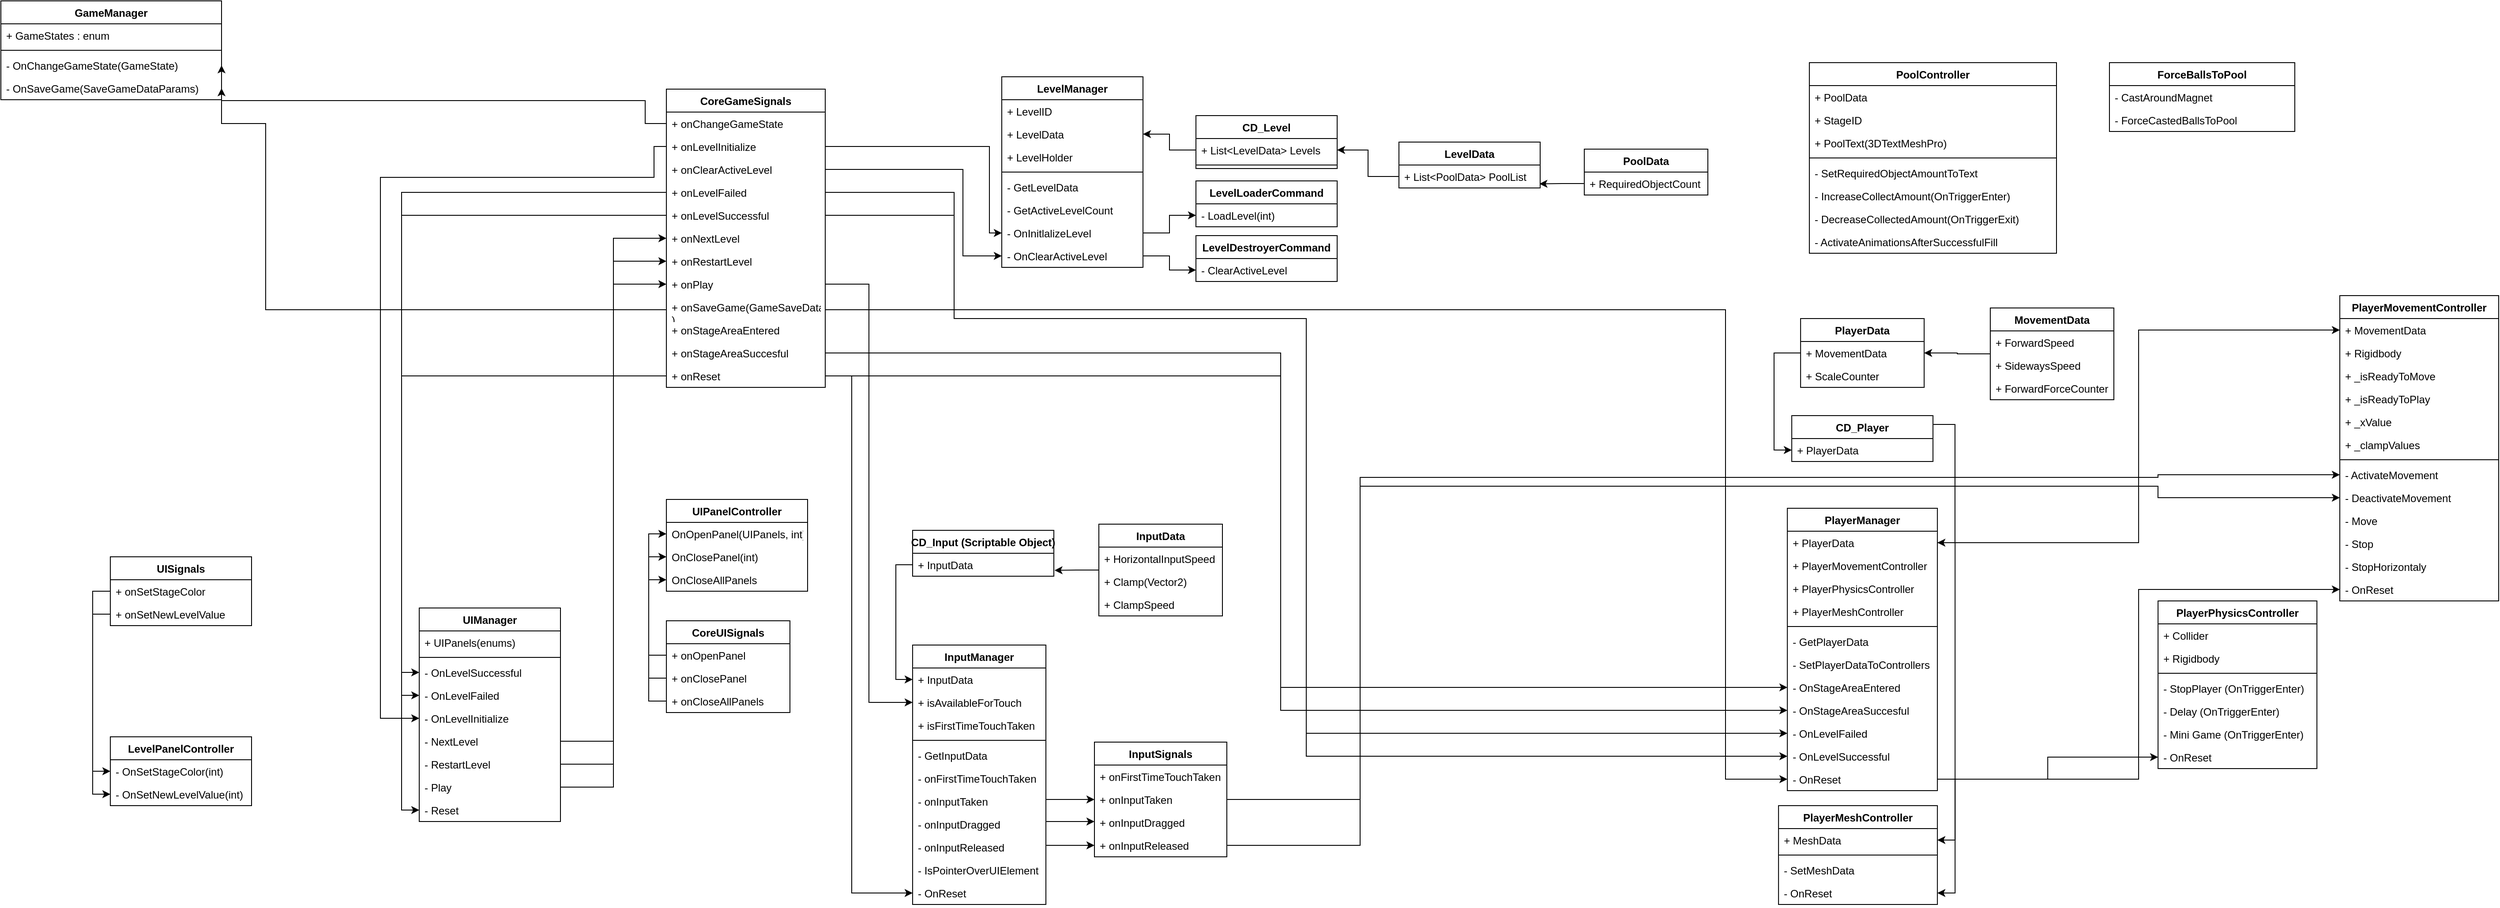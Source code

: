 <mxfile version="21.0.4" type="device"><diagram id="u0h0_c0SnAguhNtaE8qe" name="Page-1"><mxGraphModel dx="933" dy="630" grid="1" gridSize="10" guides="1" tooltips="1" connect="1" arrows="1" fold="1" page="1" pageScale="1" pageWidth="827" pageHeight="1169" math="0" shadow="0"><root><mxCell id="0"/><mxCell id="1" parent="0"/><mxCell id="IjXPR5yEZ39M2tSoAliT-1" value="GameManager" style="swimlane;fontStyle=1;align=center;verticalAlign=top;childLayout=stackLayout;horizontal=1;startSize=26;horizontalStack=0;resizeParent=1;resizeParentMax=0;resizeLast=0;collapsible=1;marginBottom=0;" parent="1" vertex="1"><mxGeometry x="310" y="20" width="250" height="112" as="geometry"/></mxCell><mxCell id="IjXPR5yEZ39M2tSoAliT-2" value="+ GameStates : enum" style="text;strokeColor=none;fillColor=none;align=left;verticalAlign=top;spacingLeft=4;spacingRight=4;overflow=hidden;rotatable=0;points=[[0,0.5],[1,0.5]];portConstraint=eastwest;" parent="IjXPR5yEZ39M2tSoAliT-1" vertex="1"><mxGeometry y="26" width="250" height="26" as="geometry"/></mxCell><mxCell id="IjXPR5yEZ39M2tSoAliT-3" value="" style="line;strokeWidth=1;fillColor=none;align=left;verticalAlign=middle;spacingTop=-1;spacingLeft=3;spacingRight=3;rotatable=0;labelPosition=right;points=[];portConstraint=eastwest;" parent="IjXPR5yEZ39M2tSoAliT-1" vertex="1"><mxGeometry y="52" width="250" height="8" as="geometry"/></mxCell><mxCell id="IjXPR5yEZ39M2tSoAliT-4" value="- OnChangeGameState(GameState)" style="text;strokeColor=none;fillColor=none;align=left;verticalAlign=top;spacingLeft=4;spacingRight=4;overflow=hidden;rotatable=0;points=[[0,0.5],[1,0.5]];portConstraint=eastwest;" parent="IjXPR5yEZ39M2tSoAliT-1" vertex="1"><mxGeometry y="60" width="250" height="26" as="geometry"/></mxCell><mxCell id="IjXPR5yEZ39M2tSoAliT-5" value="- OnSaveGame(SaveGameDataParams)" style="text;strokeColor=none;fillColor=none;align=left;verticalAlign=top;spacingLeft=4;spacingRight=4;overflow=hidden;rotatable=0;points=[[0,0.5],[1,0.5]];portConstraint=eastwest;" parent="IjXPR5yEZ39M2tSoAliT-1" vertex="1"><mxGeometry y="86" width="250" height="26" as="geometry"/></mxCell><mxCell id="IjXPR5yEZ39M2tSoAliT-6" value="CoreGameSignals" style="swimlane;fontStyle=1;childLayout=stackLayout;horizontal=1;startSize=26;fillColor=none;horizontalStack=0;resizeParent=1;resizeParentMax=0;resizeLast=0;collapsible=1;marginBottom=0;" parent="1" vertex="1"><mxGeometry x="1064" y="120" width="180" height="338" as="geometry"><mxRectangle x="700" y="40" width="140" height="30" as="alternateBounds"/></mxGeometry></mxCell><mxCell id="IjXPR5yEZ39M2tSoAliT-7" value="+ onChangeGameState" style="text;strokeColor=none;fillColor=none;align=left;verticalAlign=top;spacingLeft=4;spacingRight=4;overflow=hidden;rotatable=0;points=[[0,0.5],[1,0.5]];portConstraint=eastwest;" parent="IjXPR5yEZ39M2tSoAliT-6" vertex="1"><mxGeometry y="26" width="180" height="26" as="geometry"/></mxCell><mxCell id="IjXPR5yEZ39M2tSoAliT-8" value="+ onLevelInitialize" style="text;strokeColor=none;fillColor=none;align=left;verticalAlign=top;spacingLeft=4;spacingRight=4;overflow=hidden;rotatable=0;points=[[0,0.5],[1,0.5]];portConstraint=eastwest;" parent="IjXPR5yEZ39M2tSoAliT-6" vertex="1"><mxGeometry y="52" width="180" height="26" as="geometry"/></mxCell><mxCell id="IjXPR5yEZ39M2tSoAliT-9" value="+ onClearActiveLevel" style="text;strokeColor=none;fillColor=none;align=left;verticalAlign=top;spacingLeft=4;spacingRight=4;overflow=hidden;rotatable=0;points=[[0,0.5],[1,0.5]];portConstraint=eastwest;" parent="IjXPR5yEZ39M2tSoAliT-6" vertex="1"><mxGeometry y="78" width="180" height="26" as="geometry"/></mxCell><mxCell id="IjXPR5yEZ39M2tSoAliT-10" value="+ onLevelFailed" style="text;strokeColor=none;fillColor=none;align=left;verticalAlign=top;spacingLeft=4;spacingRight=4;overflow=hidden;rotatable=0;points=[[0,0.5],[1,0.5]];portConstraint=eastwest;" parent="IjXPR5yEZ39M2tSoAliT-6" vertex="1"><mxGeometry y="104" width="180" height="26" as="geometry"/></mxCell><mxCell id="IjXPR5yEZ39M2tSoAliT-11" value="+ onLevelSuccessful" style="text;strokeColor=none;fillColor=none;align=left;verticalAlign=top;spacingLeft=4;spacingRight=4;overflow=hidden;rotatable=0;points=[[0,0.5],[1,0.5]];portConstraint=eastwest;" parent="IjXPR5yEZ39M2tSoAliT-6" vertex="1"><mxGeometry y="130" width="180" height="26" as="geometry"/></mxCell><mxCell id="IjXPR5yEZ39M2tSoAliT-12" value="+ onNextLevel" style="text;strokeColor=none;fillColor=none;align=left;verticalAlign=top;spacingLeft=4;spacingRight=4;overflow=hidden;rotatable=0;points=[[0,0.5],[1,0.5]];portConstraint=eastwest;" parent="IjXPR5yEZ39M2tSoAliT-6" vertex="1"><mxGeometry y="156" width="180" height="26" as="geometry"/></mxCell><mxCell id="IjXPR5yEZ39M2tSoAliT-13" value="+ onRestartLevel" style="text;strokeColor=none;fillColor=none;align=left;verticalAlign=top;spacingLeft=4;spacingRight=4;overflow=hidden;rotatable=0;points=[[0,0.5],[1,0.5]];portConstraint=eastwest;" parent="IjXPR5yEZ39M2tSoAliT-6" vertex="1"><mxGeometry y="182" width="180" height="26" as="geometry"/></mxCell><mxCell id="IjXPR5yEZ39M2tSoAliT-14" value="+ onPlay" style="text;strokeColor=none;fillColor=none;align=left;verticalAlign=top;spacingLeft=4;spacingRight=4;overflow=hidden;rotatable=0;points=[[0,0.5],[1,0.5]];portConstraint=eastwest;" parent="IjXPR5yEZ39M2tSoAliT-6" vertex="1"><mxGeometry y="208" width="180" height="26" as="geometry"/></mxCell><mxCell id="IjXPR5yEZ39M2tSoAliT-16" value="+ onSaveGame(GameSaveDataParams&#10;)" style="text;strokeColor=none;fillColor=none;align=left;verticalAlign=top;spacingLeft=4;spacingRight=4;overflow=hidden;rotatable=0;points=[[0,0.5],[1,0.5]];portConstraint=eastwest;" parent="IjXPR5yEZ39M2tSoAliT-6" vertex="1"><mxGeometry y="234" width="180" height="26" as="geometry"/></mxCell><mxCell id="xBN7E2556DDHX5n4XGeE-23" value="+ onStageAreaEntered" style="text;strokeColor=none;fillColor=none;align=left;verticalAlign=top;spacingLeft=4;spacingRight=4;overflow=hidden;rotatable=0;points=[[0,0.5],[1,0.5]];portConstraint=eastwest;" parent="IjXPR5yEZ39M2tSoAliT-6" vertex="1"><mxGeometry y="260" width="180" height="26" as="geometry"/></mxCell><mxCell id="xBN7E2556DDHX5n4XGeE-24" value="+ onStageAreaSuccesful" style="text;strokeColor=none;fillColor=none;align=left;verticalAlign=top;spacingLeft=4;spacingRight=4;overflow=hidden;rotatable=0;points=[[0,0.5],[1,0.5]];portConstraint=eastwest;" parent="IjXPR5yEZ39M2tSoAliT-6" vertex="1"><mxGeometry y="286" width="180" height="26" as="geometry"/></mxCell><mxCell id="IjXPR5yEZ39M2tSoAliT-15" value="+ onReset" style="text;strokeColor=none;fillColor=none;align=left;verticalAlign=top;spacingLeft=4;spacingRight=4;overflow=hidden;rotatable=0;points=[[0,0.5],[1,0.5]];portConstraint=eastwest;" parent="IjXPR5yEZ39M2tSoAliT-6" vertex="1"><mxGeometry y="312" width="180" height="26" as="geometry"/></mxCell><mxCell id="IjXPR5yEZ39M2tSoAliT-17" style="edgeStyle=orthogonalEdgeStyle;rounded=0;orthogonalLoop=1;jettySize=auto;html=1;entryX=1;entryY=0.5;entryDx=0;entryDy=0;exitX=0;exitY=0.5;exitDx=0;exitDy=0;" parent="1" source="IjXPR5yEZ39M2tSoAliT-7" target="IjXPR5yEZ39M2tSoAliT-4" edge="1"><mxGeometry relative="1" as="geometry"><Array as="points"><mxPoint x="1040" y="159"/><mxPoint x="1040" y="133"/><mxPoint x="560" y="133"/></Array></mxGeometry></mxCell><mxCell id="IjXPR5yEZ39M2tSoAliT-18" style="edgeStyle=orthogonalEdgeStyle;rounded=0;orthogonalLoop=1;jettySize=auto;html=1;entryX=1;entryY=0.5;entryDx=0;entryDy=0;" parent="1" source="IjXPR5yEZ39M2tSoAliT-16" target="IjXPR5yEZ39M2tSoAliT-5" edge="1"><mxGeometry relative="1" as="geometry"><Array as="points"><mxPoint x="610" y="370"/><mxPoint x="610" y="159"/><mxPoint x="560" y="159"/></Array></mxGeometry></mxCell><mxCell id="IjXPR5yEZ39M2tSoAliT-19" value="LevelManager" style="swimlane;fontStyle=1;align=center;verticalAlign=top;childLayout=stackLayout;horizontal=1;startSize=26;horizontalStack=0;resizeParent=1;resizeParentMax=0;resizeLast=0;collapsible=1;marginBottom=0;" parent="1" vertex="1"><mxGeometry x="1444" y="106" width="160" height="216" as="geometry"/></mxCell><mxCell id="IjXPR5yEZ39M2tSoAliT-20" value="+ LevelID" style="text;strokeColor=none;fillColor=none;align=left;verticalAlign=top;spacingLeft=4;spacingRight=4;overflow=hidden;rotatable=0;points=[[0,0.5],[1,0.5]];portConstraint=eastwest;" parent="IjXPR5yEZ39M2tSoAliT-19" vertex="1"><mxGeometry y="26" width="160" height="26" as="geometry"/></mxCell><mxCell id="IjXPR5yEZ39M2tSoAliT-21" value="+ LevelData" style="text;strokeColor=none;fillColor=none;align=left;verticalAlign=top;spacingLeft=4;spacingRight=4;overflow=hidden;rotatable=0;points=[[0,0.5],[1,0.5]];portConstraint=eastwest;" parent="IjXPR5yEZ39M2tSoAliT-19" vertex="1"><mxGeometry y="52" width="160" height="26" as="geometry"/></mxCell><mxCell id="IjXPR5yEZ39M2tSoAliT-22" value="+ LevelHolder" style="text;strokeColor=none;fillColor=none;align=left;verticalAlign=top;spacingLeft=4;spacingRight=4;overflow=hidden;rotatable=0;points=[[0,0.5],[1,0.5]];portConstraint=eastwest;" parent="IjXPR5yEZ39M2tSoAliT-19" vertex="1"><mxGeometry y="78" width="160" height="26" as="geometry"/></mxCell><mxCell id="IjXPR5yEZ39M2tSoAliT-23" value="" style="line;strokeWidth=1;fillColor=none;align=left;verticalAlign=middle;spacingTop=-1;spacingLeft=3;spacingRight=3;rotatable=0;labelPosition=right;points=[];portConstraint=eastwest;" parent="IjXPR5yEZ39M2tSoAliT-19" vertex="1"><mxGeometry y="104" width="160" height="8" as="geometry"/></mxCell><mxCell id="IjXPR5yEZ39M2tSoAliT-24" value="- GetLevelData" style="text;strokeColor=none;fillColor=none;align=left;verticalAlign=top;spacingLeft=4;spacingRight=4;overflow=hidden;rotatable=0;points=[[0,0.5],[1,0.5]];portConstraint=eastwest;" parent="IjXPR5yEZ39M2tSoAliT-19" vertex="1"><mxGeometry y="112" width="160" height="26" as="geometry"/></mxCell><mxCell id="IjXPR5yEZ39M2tSoAliT-25" value="- GetActiveLevelCount" style="text;strokeColor=none;fillColor=none;align=left;verticalAlign=top;spacingLeft=4;spacingRight=4;overflow=hidden;rotatable=0;points=[[0,0.5],[1,0.5]];portConstraint=eastwest;" parent="IjXPR5yEZ39M2tSoAliT-19" vertex="1"><mxGeometry y="138" width="160" height="26" as="geometry"/></mxCell><mxCell id="IjXPR5yEZ39M2tSoAliT-26" value="- OnInitlalizeLevel" style="text;strokeColor=none;fillColor=none;align=left;verticalAlign=top;spacingLeft=4;spacingRight=4;overflow=hidden;rotatable=0;points=[[0,0.5],[1,0.5]];portConstraint=eastwest;" parent="IjXPR5yEZ39M2tSoAliT-19" vertex="1"><mxGeometry y="164" width="160" height="26" as="geometry"/></mxCell><mxCell id="IjXPR5yEZ39M2tSoAliT-27" value="- OnClearActiveLevel" style="text;strokeColor=none;fillColor=none;align=left;verticalAlign=top;spacingLeft=4;spacingRight=4;overflow=hidden;rotatable=0;points=[[0,0.5],[1,0.5]];portConstraint=eastwest;" parent="IjXPR5yEZ39M2tSoAliT-19" vertex="1"><mxGeometry y="190" width="160" height="26" as="geometry"/></mxCell><mxCell id="IjXPR5yEZ39M2tSoAliT-28" value="CD_Level" style="swimlane;fontStyle=1;align=center;verticalAlign=top;childLayout=stackLayout;horizontal=1;startSize=26;horizontalStack=0;resizeParent=1;resizeParentMax=0;resizeLast=0;collapsible=1;marginBottom=0;" parent="1" vertex="1"><mxGeometry x="1664" y="150" width="160" height="60" as="geometry"/></mxCell><mxCell id="IjXPR5yEZ39M2tSoAliT-29" value="+ List&lt;LevelData&gt; Levels" style="text;strokeColor=none;fillColor=none;align=left;verticalAlign=top;spacingLeft=4;spacingRight=4;overflow=hidden;rotatable=0;points=[[0,0.5],[1,0.5]];portConstraint=eastwest;" parent="IjXPR5yEZ39M2tSoAliT-28" vertex="1"><mxGeometry y="26" width="160" height="26" as="geometry"/></mxCell><mxCell id="IjXPR5yEZ39M2tSoAliT-30" value="" style="line;strokeWidth=1;fillColor=none;align=left;verticalAlign=middle;spacingTop=-1;spacingLeft=3;spacingRight=3;rotatable=0;labelPosition=right;points=[];portConstraint=eastwest;" parent="IjXPR5yEZ39M2tSoAliT-28" vertex="1"><mxGeometry y="52" width="160" height="8" as="geometry"/></mxCell><mxCell id="IjXPR5yEZ39M2tSoAliT-31" value="LevelData&#10;" style="swimlane;fontStyle=1;align=center;verticalAlign=top;childLayout=stackLayout;horizontal=1;startSize=26;horizontalStack=0;resizeParent=1;resizeParentMax=0;resizeLast=0;collapsible=1;marginBottom=0;" parent="1" vertex="1"><mxGeometry x="1894" y="180" width="160" height="52" as="geometry"/></mxCell><mxCell id="IjXPR5yEZ39M2tSoAliT-32" value="+ List&lt;PoolData&gt; PoolList" style="text;strokeColor=none;fillColor=none;align=left;verticalAlign=top;spacingLeft=4;spacingRight=4;overflow=hidden;rotatable=0;points=[[0,0.5],[1,0.5]];portConstraint=eastwest;" parent="IjXPR5yEZ39M2tSoAliT-31" vertex="1"><mxGeometry y="26" width="160" height="26" as="geometry"/></mxCell><mxCell id="IjXPR5yEZ39M2tSoAliT-34" value="PoolData" style="swimlane;fontStyle=1;childLayout=stackLayout;horizontal=1;startSize=26;fillColor=none;horizontalStack=0;resizeParent=1;resizeParentMax=0;resizeLast=0;collapsible=1;marginBottom=0;" parent="1" vertex="1"><mxGeometry x="2104" y="188" width="140" height="52" as="geometry"/></mxCell><mxCell id="IjXPR5yEZ39M2tSoAliT-35" value="+ RequiredObjectCount" style="text;strokeColor=none;fillColor=none;align=left;verticalAlign=top;spacingLeft=4;spacingRight=4;overflow=hidden;rotatable=0;points=[[0,0.5],[1,0.5]];portConstraint=eastwest;" parent="IjXPR5yEZ39M2tSoAliT-34" vertex="1"><mxGeometry y="26" width="140" height="26" as="geometry"/></mxCell><mxCell id="IjXPR5yEZ39M2tSoAliT-36" style="edgeStyle=orthogonalEdgeStyle;rounded=0;orthogonalLoop=1;jettySize=auto;html=1;exitX=0;exitY=0.5;exitDx=0;exitDy=0;entryX=0.995;entryY=0.821;entryDx=0;entryDy=0;entryPerimeter=0;" parent="1" source="IjXPR5yEZ39M2tSoAliT-35" target="IjXPR5yEZ39M2tSoAliT-32" edge="1"><mxGeometry relative="1" as="geometry"/></mxCell><mxCell id="IjXPR5yEZ39M2tSoAliT-37" style="edgeStyle=orthogonalEdgeStyle;rounded=0;orthogonalLoop=1;jettySize=auto;html=1;exitX=0;exitY=0.5;exitDx=0;exitDy=0;" parent="1" source="IjXPR5yEZ39M2tSoAliT-32" target="IjXPR5yEZ39M2tSoAliT-29" edge="1"><mxGeometry relative="1" as="geometry"/></mxCell><mxCell id="IjXPR5yEZ39M2tSoAliT-38" value="LevelLoaderCommand" style="swimlane;fontStyle=1;align=center;verticalAlign=top;childLayout=stackLayout;horizontal=1;startSize=26;horizontalStack=0;resizeParent=1;resizeParentMax=0;resizeLast=0;collapsible=1;marginBottom=0;" parent="1" vertex="1"><mxGeometry x="1664" y="224" width="160" height="52" as="geometry"/></mxCell><mxCell id="IjXPR5yEZ39M2tSoAliT-40" value="- LoadLevel(int)" style="text;strokeColor=none;fillColor=none;align=left;verticalAlign=top;spacingLeft=4;spacingRight=4;overflow=hidden;rotatable=0;points=[[0,0.5],[1,0.5]];portConstraint=eastwest;" parent="IjXPR5yEZ39M2tSoAliT-38" vertex="1"><mxGeometry y="26" width="160" height="26" as="geometry"/></mxCell><mxCell id="IjXPR5yEZ39M2tSoAliT-42" style="edgeStyle=orthogonalEdgeStyle;rounded=0;orthogonalLoop=1;jettySize=auto;html=1;entryX=0;entryY=0.5;entryDx=0;entryDy=0;" parent="1" source="IjXPR5yEZ39M2tSoAliT-26" target="IjXPR5yEZ39M2tSoAliT-40" edge="1"><mxGeometry relative="1" as="geometry"/></mxCell><mxCell id="IjXPR5yEZ39M2tSoAliT-43" style="edgeStyle=orthogonalEdgeStyle;rounded=0;orthogonalLoop=1;jettySize=auto;html=1;entryX=0;entryY=0.5;entryDx=0;entryDy=0;" parent="1" source="IjXPR5yEZ39M2tSoAliT-27" target="xBN7E2556DDHX5n4XGeE-55" edge="1"><mxGeometry relative="1" as="geometry"><mxPoint x="1664" y="325.043" as="targetPoint"/></mxGeometry></mxCell><mxCell id="IjXPR5yEZ39M2tSoAliT-44" style="edgeStyle=orthogonalEdgeStyle;rounded=0;orthogonalLoop=1;jettySize=auto;html=1;" parent="1" source="IjXPR5yEZ39M2tSoAliT-29" target="IjXPR5yEZ39M2tSoAliT-21" edge="1"><mxGeometry relative="1" as="geometry"/></mxCell><mxCell id="IjXPR5yEZ39M2tSoAliT-45" style="edgeStyle=orthogonalEdgeStyle;rounded=0;orthogonalLoop=1;jettySize=auto;html=1;entryX=0;entryY=0.5;entryDx=0;entryDy=0;" parent="1" source="IjXPR5yEZ39M2tSoAliT-8" target="IjXPR5yEZ39M2tSoAliT-26" edge="1"><mxGeometry relative="1" as="geometry"><Array as="points"><mxPoint x="1430" y="185"/><mxPoint x="1430" y="283"/></Array></mxGeometry></mxCell><mxCell id="IjXPR5yEZ39M2tSoAliT-46" style="edgeStyle=orthogonalEdgeStyle;rounded=0;orthogonalLoop=1;jettySize=auto;html=1;entryX=0;entryY=0.5;entryDx=0;entryDy=0;" parent="1" source="IjXPR5yEZ39M2tSoAliT-9" target="IjXPR5yEZ39M2tSoAliT-27" edge="1"><mxGeometry relative="1" as="geometry"><Array as="points"><mxPoint x="1400" y="211"/><mxPoint x="1400" y="309"/></Array></mxGeometry></mxCell><mxCell id="IjXPR5yEZ39M2tSoAliT-47" value="UIManager" style="swimlane;fontStyle=1;align=center;verticalAlign=top;childLayout=stackLayout;horizontal=1;startSize=26;horizontalStack=0;resizeParent=1;resizeParentMax=0;resizeLast=0;collapsible=1;marginBottom=0;" parent="1" vertex="1"><mxGeometry x="784" y="708" width="160" height="242" as="geometry"/></mxCell><mxCell id="IjXPR5yEZ39M2tSoAliT-48" value="+ UIPanels(enums)" style="text;strokeColor=none;fillColor=none;align=left;verticalAlign=top;spacingLeft=4;spacingRight=4;overflow=hidden;rotatable=0;points=[[0,0.5],[1,0.5]];portConstraint=eastwest;" parent="IjXPR5yEZ39M2tSoAliT-47" vertex="1"><mxGeometry y="26" width="160" height="26" as="geometry"/></mxCell><mxCell id="IjXPR5yEZ39M2tSoAliT-49" value="" style="line;strokeWidth=1;fillColor=none;align=left;verticalAlign=middle;spacingTop=-1;spacingLeft=3;spacingRight=3;rotatable=0;labelPosition=right;points=[];portConstraint=eastwest;" parent="IjXPR5yEZ39M2tSoAliT-47" vertex="1"><mxGeometry y="52" width="160" height="8" as="geometry"/></mxCell><mxCell id="IjXPR5yEZ39M2tSoAliT-52" value="- OnLevelSuccessful" style="text;strokeColor=none;fillColor=none;align=left;verticalAlign=top;spacingLeft=4;spacingRight=4;overflow=hidden;rotatable=0;points=[[0,0.5],[1,0.5]];portConstraint=eastwest;" parent="IjXPR5yEZ39M2tSoAliT-47" vertex="1"><mxGeometry y="60" width="160" height="26" as="geometry"/></mxCell><mxCell id="IjXPR5yEZ39M2tSoAliT-53" value="- OnLevelFailed" style="text;strokeColor=none;fillColor=none;align=left;verticalAlign=top;spacingLeft=4;spacingRight=4;overflow=hidden;rotatable=0;points=[[0,0.5],[1,0.5]];portConstraint=eastwest;" parent="IjXPR5yEZ39M2tSoAliT-47" vertex="1"><mxGeometry y="86" width="160" height="26" as="geometry"/></mxCell><mxCell id="xBN7E2556DDHX5n4XGeE-21" value="- OnLevelInitialize" style="text;strokeColor=none;fillColor=none;align=left;verticalAlign=top;spacingLeft=4;spacingRight=4;overflow=hidden;rotatable=0;points=[[0,0.5],[1,0.5]];portConstraint=eastwest;" parent="IjXPR5yEZ39M2tSoAliT-47" vertex="1"><mxGeometry y="112" width="160" height="26" as="geometry"/></mxCell><mxCell id="IjXPR5yEZ39M2tSoAliT-54" value="- NextLevel" style="text;strokeColor=none;fillColor=none;align=left;verticalAlign=top;spacingLeft=4;spacingRight=4;overflow=hidden;rotatable=0;points=[[0,0.5],[1,0.5]];portConstraint=eastwest;" parent="IjXPR5yEZ39M2tSoAliT-47" vertex="1"><mxGeometry y="138" width="160" height="26" as="geometry"/></mxCell><mxCell id="IjXPR5yEZ39M2tSoAliT-55" value="- RestartLevel" style="text;strokeColor=none;fillColor=none;align=left;verticalAlign=top;spacingLeft=4;spacingRight=4;overflow=hidden;rotatable=0;points=[[0,0.5],[1,0.5]];portConstraint=eastwest;" parent="IjXPR5yEZ39M2tSoAliT-47" vertex="1"><mxGeometry y="164" width="160" height="26" as="geometry"/></mxCell><mxCell id="IjXPR5yEZ39M2tSoAliT-56" value="- Play" style="text;strokeColor=none;fillColor=none;align=left;verticalAlign=top;spacingLeft=4;spacingRight=4;overflow=hidden;rotatable=0;points=[[0,0.5],[1,0.5]];portConstraint=eastwest;" parent="IjXPR5yEZ39M2tSoAliT-47" vertex="1"><mxGeometry y="190" width="160" height="26" as="geometry"/></mxCell><mxCell id="IjXPR5yEZ39M2tSoAliT-57" value="- Reset " style="text;strokeColor=none;fillColor=none;align=left;verticalAlign=top;spacingLeft=4;spacingRight=4;overflow=hidden;rotatable=0;points=[[0,0.5],[1,0.5]];portConstraint=eastwest;" parent="IjXPR5yEZ39M2tSoAliT-47" vertex="1"><mxGeometry y="216" width="160" height="26" as="geometry"/></mxCell><mxCell id="IjXPR5yEZ39M2tSoAliT-58" value="CoreUISignals" style="swimlane;fontStyle=1;childLayout=stackLayout;horizontal=1;startSize=26;fillColor=none;horizontalStack=0;resizeParent=1;resizeParentMax=0;resizeLast=0;collapsible=1;marginBottom=0;" parent="1" vertex="1"><mxGeometry x="1064" y="722.5" width="140" height="104" as="geometry"/></mxCell><mxCell id="IjXPR5yEZ39M2tSoAliT-59" value="+ onOpenPanel" style="text;strokeColor=none;fillColor=none;align=left;verticalAlign=top;spacingLeft=4;spacingRight=4;overflow=hidden;rotatable=0;points=[[0,0.5],[1,0.5]];portConstraint=eastwest;" parent="IjXPR5yEZ39M2tSoAliT-58" vertex="1"><mxGeometry y="26" width="140" height="26" as="geometry"/></mxCell><mxCell id="xBN7E2556DDHX5n4XGeE-1" value="+ onClosePanel" style="text;strokeColor=none;fillColor=none;align=left;verticalAlign=top;spacingLeft=4;spacingRight=4;overflow=hidden;rotatable=0;points=[[0,0.5],[1,0.5]];portConstraint=eastwest;" parent="IjXPR5yEZ39M2tSoAliT-58" vertex="1"><mxGeometry y="52" width="140" height="26" as="geometry"/></mxCell><mxCell id="IjXPR5yEZ39M2tSoAliT-60" value="+ onCloseAllPanels" style="text;strokeColor=none;fillColor=none;align=left;verticalAlign=top;spacingLeft=4;spacingRight=4;overflow=hidden;rotatable=0;points=[[0,0.5],[1,0.5]];portConstraint=eastwest;" parent="IjXPR5yEZ39M2tSoAliT-58" vertex="1"><mxGeometry y="78" width="140" height="26" as="geometry"/></mxCell><mxCell id="IjXPR5yEZ39M2tSoAliT-61" value="UIPanelController" style="swimlane;fontStyle=1;align=center;verticalAlign=top;childLayout=stackLayout;horizontal=1;startSize=26;horizontalStack=0;resizeParent=1;resizeParentMax=0;resizeLast=0;collapsible=1;marginBottom=0;" parent="1" vertex="1"><mxGeometry x="1064" y="585" width="160" height="104" as="geometry"/></mxCell><mxCell id="IjXPR5yEZ39M2tSoAliT-64" value="OnOpenPanel(UIPanels, int)" style="text;strokeColor=none;fillColor=none;align=left;verticalAlign=top;spacingLeft=4;spacingRight=4;overflow=hidden;rotatable=0;points=[[0,0.5],[1,0.5]];portConstraint=eastwest;" parent="IjXPR5yEZ39M2tSoAliT-61" vertex="1"><mxGeometry y="26" width="160" height="26" as="geometry"/></mxCell><mxCell id="xBN7E2556DDHX5n4XGeE-2" value="OnClosePanel(int)" style="text;strokeColor=none;fillColor=none;align=left;verticalAlign=top;spacingLeft=4;spacingRight=4;overflow=hidden;rotatable=0;points=[[0,0.5],[1,0.5]];portConstraint=eastwest;" parent="IjXPR5yEZ39M2tSoAliT-61" vertex="1"><mxGeometry y="52" width="160" height="26" as="geometry"/></mxCell><mxCell id="xBN7E2556DDHX5n4XGeE-3" value="OnCloseAllPanels" style="text;strokeColor=none;fillColor=none;align=left;verticalAlign=top;spacingLeft=4;spacingRight=4;overflow=hidden;rotatable=0;points=[[0,0.5],[1,0.5]];portConstraint=eastwest;" parent="IjXPR5yEZ39M2tSoAliT-61" vertex="1"><mxGeometry y="78" width="160" height="26" as="geometry"/></mxCell><mxCell id="IjXPR5yEZ39M2tSoAliT-67" value="LevelPanelController" style="swimlane;fontStyle=1;align=center;verticalAlign=top;childLayout=stackLayout;horizontal=1;startSize=26;horizontalStack=0;resizeParent=1;resizeParentMax=0;resizeLast=0;collapsible=1;marginBottom=0;" parent="1" vertex="1"><mxGeometry x="434" y="854" width="160" height="78" as="geometry"/></mxCell><mxCell id="IjXPR5yEZ39M2tSoAliT-70" value="- OnSetStageColor(int)" style="text;strokeColor=none;fillColor=none;align=left;verticalAlign=top;spacingLeft=4;spacingRight=4;overflow=hidden;rotatable=0;points=[[0,0.5],[1,0.5]];portConstraint=eastwest;" parent="IjXPR5yEZ39M2tSoAliT-67" vertex="1"><mxGeometry y="26" width="160" height="26" as="geometry"/></mxCell><mxCell id="xBN7E2556DDHX5n4XGeE-12" value="- OnSetNewLevelValue(int)" style="text;strokeColor=none;fillColor=none;align=left;verticalAlign=top;spacingLeft=4;spacingRight=4;overflow=hidden;rotatable=0;points=[[0,0.5],[1,0.5]];portConstraint=eastwest;" parent="IjXPR5yEZ39M2tSoAliT-67" vertex="1"><mxGeometry y="52" width="160" height="26" as="geometry"/></mxCell><mxCell id="IjXPR5yEZ39M2tSoAliT-75" value="CD_Input (Scriptable Object)" style="swimlane;fontStyle=1;align=center;verticalAlign=top;childLayout=stackLayout;horizontal=1;startSize=26;horizontalStack=0;resizeParent=1;resizeParentMax=0;resizeLast=0;collapsible=1;marginBottom=0;" parent="1" vertex="1"><mxGeometry x="1343" y="620" width="160" height="52" as="geometry"/></mxCell><mxCell id="IjXPR5yEZ39M2tSoAliT-76" value="+ InputData" style="text;strokeColor=none;fillColor=none;align=left;verticalAlign=top;spacingLeft=4;spacingRight=4;overflow=hidden;rotatable=0;points=[[0,0.5],[1,0.5]];portConstraint=eastwest;" parent="IjXPR5yEZ39M2tSoAliT-75" vertex="1"><mxGeometry y="26" width="160" height="26" as="geometry"/></mxCell><mxCell id="IjXPR5yEZ39M2tSoAliT-78" style="edgeStyle=orthogonalEdgeStyle;rounded=0;orthogonalLoop=1;jettySize=auto;html=1;entryX=1.005;entryY=0.744;entryDx=0;entryDy=0;entryPerimeter=0;" parent="1" source="IjXPR5yEZ39M2tSoAliT-79" target="IjXPR5yEZ39M2tSoAliT-76" edge="1"><mxGeometry relative="1" as="geometry"/></mxCell><mxCell id="IjXPR5yEZ39M2tSoAliT-79" value="InputData" style="swimlane;fontStyle=1;childLayout=stackLayout;horizontal=1;startSize=26;fillColor=none;horizontalStack=0;resizeParent=1;resizeParentMax=0;resizeLast=0;collapsible=1;marginBottom=0;" parent="1" vertex="1"><mxGeometry x="1554" y="613" width="140" height="104" as="geometry"/></mxCell><mxCell id="IjXPR5yEZ39M2tSoAliT-80" value="+ HorizontalInputSpeed" style="text;strokeColor=none;fillColor=none;align=left;verticalAlign=top;spacingLeft=4;spacingRight=4;overflow=hidden;rotatable=0;points=[[0,0.5],[1,0.5]];portConstraint=eastwest;" parent="IjXPR5yEZ39M2tSoAliT-79" vertex="1"><mxGeometry y="26" width="140" height="26" as="geometry"/></mxCell><mxCell id="IjXPR5yEZ39M2tSoAliT-81" value="+ Clamp(Vector2)" style="text;strokeColor=none;fillColor=none;align=left;verticalAlign=top;spacingLeft=4;spacingRight=4;overflow=hidden;rotatable=0;points=[[0,0.5],[1,0.5]];portConstraint=eastwest;" parent="IjXPR5yEZ39M2tSoAliT-79" vertex="1"><mxGeometry y="52" width="140" height="26" as="geometry"/></mxCell><mxCell id="IjXPR5yEZ39M2tSoAliT-82" value="+ ClampSpeed" style="text;strokeColor=none;fillColor=none;align=left;verticalAlign=top;spacingLeft=4;spacingRight=4;overflow=hidden;rotatable=0;points=[[0,0.5],[1,0.5]];portConstraint=eastwest;" parent="IjXPR5yEZ39M2tSoAliT-79" vertex="1"><mxGeometry y="78" width="140" height="26" as="geometry"/></mxCell><mxCell id="IjXPR5yEZ39M2tSoAliT-83" value="InputManager" style="swimlane;fontStyle=1;align=center;verticalAlign=top;childLayout=stackLayout;horizontal=1;startSize=26;horizontalStack=0;resizeParent=1;resizeParentMax=0;resizeLast=0;collapsible=1;marginBottom=0;" parent="1" vertex="1"><mxGeometry x="1343" y="750" width="151" height="294" as="geometry"/></mxCell><mxCell id="IjXPR5yEZ39M2tSoAliT-84" value="+ InputData" style="text;strokeColor=none;fillColor=none;align=left;verticalAlign=top;spacingLeft=4;spacingRight=4;overflow=hidden;rotatable=0;points=[[0,0.5],[1,0.5]];portConstraint=eastwest;" parent="IjXPR5yEZ39M2tSoAliT-83" vertex="1"><mxGeometry y="26" width="151" height="26" as="geometry"/></mxCell><mxCell id="IjXPR5yEZ39M2tSoAliT-85" value="+ isAvailableForTouch" style="text;strokeColor=none;fillColor=none;align=left;verticalAlign=top;spacingLeft=4;spacingRight=4;overflow=hidden;rotatable=0;points=[[0,0.5],[1,0.5]];portConstraint=eastwest;" parent="IjXPR5yEZ39M2tSoAliT-83" vertex="1"><mxGeometry y="52" width="151" height="26" as="geometry"/></mxCell><mxCell id="IjXPR5yEZ39M2tSoAliT-86" value="+ isFirstTimeTouchTaken" style="text;strokeColor=none;fillColor=none;align=left;verticalAlign=top;spacingLeft=4;spacingRight=4;overflow=hidden;rotatable=0;points=[[0,0.5],[1,0.5]];portConstraint=eastwest;" parent="IjXPR5yEZ39M2tSoAliT-83" vertex="1"><mxGeometry y="78" width="151" height="26" as="geometry"/></mxCell><mxCell id="IjXPR5yEZ39M2tSoAliT-87" value="" style="line;strokeWidth=1;fillColor=none;align=left;verticalAlign=middle;spacingTop=-1;spacingLeft=3;spacingRight=3;rotatable=0;labelPosition=right;points=[];portConstraint=eastwest;" parent="IjXPR5yEZ39M2tSoAliT-83" vertex="1"><mxGeometry y="104" width="151" height="8" as="geometry"/></mxCell><mxCell id="IjXPR5yEZ39M2tSoAliT-88" value="- GetInputData" style="text;strokeColor=none;fillColor=none;align=left;verticalAlign=top;spacingLeft=4;spacingRight=4;overflow=hidden;rotatable=0;points=[[0,0.5],[1,0.5]];portConstraint=eastwest;" parent="IjXPR5yEZ39M2tSoAliT-83" vertex="1"><mxGeometry y="112" width="151" height="26" as="geometry"/></mxCell><mxCell id="IjXPR5yEZ39M2tSoAliT-89" value="- onFirstTimeTouchTaken" style="text;strokeColor=none;fillColor=none;align=left;verticalAlign=top;spacingLeft=4;spacingRight=4;overflow=hidden;rotatable=0;points=[[0,0.5],[1,0.5]];portConstraint=eastwest;" parent="IjXPR5yEZ39M2tSoAliT-83" vertex="1"><mxGeometry y="138" width="151" height="26" as="geometry"/></mxCell><mxCell id="IjXPR5yEZ39M2tSoAliT-90" value="- onInputTaken" style="text;strokeColor=none;fillColor=none;align=left;verticalAlign=top;spacingLeft=4;spacingRight=4;overflow=hidden;rotatable=0;points=[[0,0.5],[1,0.5]];portConstraint=eastwest;" parent="IjXPR5yEZ39M2tSoAliT-83" vertex="1"><mxGeometry y="164" width="151" height="26" as="geometry"/></mxCell><mxCell id="IjXPR5yEZ39M2tSoAliT-91" value="- onInputDragged" style="text;strokeColor=none;fillColor=none;align=left;verticalAlign=top;spacingLeft=4;spacingRight=4;overflow=hidden;rotatable=0;points=[[0,0.5],[1,0.5]];portConstraint=eastwest;" parent="IjXPR5yEZ39M2tSoAliT-83" vertex="1"><mxGeometry y="190" width="151" height="26" as="geometry"/></mxCell><mxCell id="IjXPR5yEZ39M2tSoAliT-92" value="- onInputReleased" style="text;strokeColor=none;fillColor=none;align=left;verticalAlign=top;spacingLeft=4;spacingRight=4;overflow=hidden;rotatable=0;points=[[0,0.5],[1,0.5]];portConstraint=eastwest;" parent="IjXPR5yEZ39M2tSoAliT-83" vertex="1"><mxGeometry y="216" width="151" height="26" as="geometry"/></mxCell><mxCell id="IjXPR5yEZ39M2tSoAliT-93" value="- IsPointerOverUIElement" style="text;strokeColor=none;fillColor=none;align=left;verticalAlign=top;spacingLeft=4;spacingRight=4;overflow=hidden;rotatable=0;points=[[0,0.5],[1,0.5]];portConstraint=eastwest;" parent="IjXPR5yEZ39M2tSoAliT-83" vertex="1"><mxGeometry y="242" width="151" height="26" as="geometry"/></mxCell><mxCell id="IjXPR5yEZ39M2tSoAliT-94" value="- OnReset" style="text;strokeColor=none;fillColor=none;align=left;verticalAlign=top;spacingLeft=4;spacingRight=4;overflow=hidden;rotatable=0;points=[[0,0.5],[1,0.5]];portConstraint=eastwest;" parent="IjXPR5yEZ39M2tSoAliT-83" vertex="1"><mxGeometry y="268" width="151" height="26" as="geometry"/></mxCell><mxCell id="IjXPR5yEZ39M2tSoAliT-96" value="InputSignals" style="swimlane;fontStyle=1;childLayout=stackLayout;horizontal=1;startSize=26;fillColor=none;horizontalStack=0;resizeParent=1;resizeParentMax=0;resizeLast=0;collapsible=1;marginBottom=0;" parent="1" vertex="1"><mxGeometry x="1549" y="860" width="150" height="130" as="geometry"/></mxCell><mxCell id="IjXPR5yEZ39M2tSoAliT-97" value="+ onFirstTimeTouchTaken" style="text;strokeColor=none;fillColor=none;align=left;verticalAlign=top;spacingLeft=4;spacingRight=4;overflow=hidden;rotatable=0;points=[[0,0.5],[1,0.5]];portConstraint=eastwest;" parent="IjXPR5yEZ39M2tSoAliT-96" vertex="1"><mxGeometry y="26" width="150" height="26" as="geometry"/></mxCell><mxCell id="IjXPR5yEZ39M2tSoAliT-98" value="+ onInputTaken" style="text;strokeColor=none;fillColor=none;align=left;verticalAlign=top;spacingLeft=4;spacingRight=4;overflow=hidden;rotatable=0;points=[[0,0.5],[1,0.5]];portConstraint=eastwest;" parent="IjXPR5yEZ39M2tSoAliT-96" vertex="1"><mxGeometry y="52" width="150" height="26" as="geometry"/></mxCell><mxCell id="IjXPR5yEZ39M2tSoAliT-99" value="+ onInputDragged" style="text;strokeColor=none;fillColor=none;align=left;verticalAlign=top;spacingLeft=4;spacingRight=4;overflow=hidden;rotatable=0;points=[[0,0.5],[1,0.5]];portConstraint=eastwest;" parent="IjXPR5yEZ39M2tSoAliT-96" vertex="1"><mxGeometry y="78" width="150" height="26" as="geometry"/></mxCell><mxCell id="IjXPR5yEZ39M2tSoAliT-100" value="+ onInputReleased" style="text;strokeColor=none;fillColor=none;align=left;verticalAlign=top;spacingLeft=4;spacingRight=4;overflow=hidden;rotatable=0;points=[[0,0.5],[1,0.5]];portConstraint=eastwest;" parent="IjXPR5yEZ39M2tSoAliT-96" vertex="1"><mxGeometry y="104" width="150" height="26" as="geometry"/></mxCell><mxCell id="IjXPR5yEZ39M2tSoAliT-104" style="edgeStyle=orthogonalEdgeStyle;rounded=0;orthogonalLoop=1;jettySize=auto;html=1;entryX=0;entryY=0.5;entryDx=0;entryDy=0;" parent="1" source="IjXPR5yEZ39M2tSoAliT-76" target="IjXPR5yEZ39M2tSoAliT-84" edge="1"><mxGeometry relative="1" as="geometry"><Array as="points"><mxPoint x="1324" y="659"/><mxPoint x="1324" y="789"/></Array></mxGeometry></mxCell><mxCell id="IjXPR5yEZ39M2tSoAliT-107" style="edgeStyle=orthogonalEdgeStyle;rounded=0;orthogonalLoop=1;jettySize=auto;html=1;" parent="1" source="IjXPR5yEZ39M2tSoAliT-92" target="IjXPR5yEZ39M2tSoAliT-100" edge="1"><mxGeometry relative="1" as="geometry"><Array as="points"><mxPoint x="1504" y="977"/><mxPoint x="1504" y="977"/></Array></mxGeometry></mxCell><mxCell id="IjXPR5yEZ39M2tSoAliT-108" style="edgeStyle=orthogonalEdgeStyle;rounded=0;orthogonalLoop=1;jettySize=auto;html=1;" parent="1" source="IjXPR5yEZ39M2tSoAliT-90" target="IjXPR5yEZ39M2tSoAliT-98" edge="1"><mxGeometry relative="1" as="geometry"><Array as="points"><mxPoint x="1514" y="925"/><mxPoint x="1514" y="925"/></Array></mxGeometry></mxCell><mxCell id="IjXPR5yEZ39M2tSoAliT-109" style="edgeStyle=orthogonalEdgeStyle;rounded=0;orthogonalLoop=1;jettySize=auto;html=1;" parent="1" source="IjXPR5yEZ39M2tSoAliT-91" target="IjXPR5yEZ39M2tSoAliT-99" edge="1"><mxGeometry relative="1" as="geometry"><Array as="points"><mxPoint x="1514" y="950"/><mxPoint x="1514" y="950"/></Array></mxGeometry></mxCell><mxCell id="IjXPR5yEZ39M2tSoAliT-112" style="edgeStyle=orthogonalEdgeStyle;rounded=0;orthogonalLoop=1;jettySize=auto;html=1;" parent="1" source="IjXPR5yEZ39M2tSoAliT-14" target="IjXPR5yEZ39M2tSoAliT-85" edge="1"><mxGeometry relative="1" as="geometry"/></mxCell><mxCell id="IjXPR5yEZ39M2tSoAliT-113" value="PlayerManager" style="swimlane;fontStyle=1;align=center;verticalAlign=top;childLayout=stackLayout;horizontal=1;startSize=26;horizontalStack=0;resizeParent=1;resizeParentMax=0;resizeLast=0;collapsible=1;marginBottom=0;" parent="1" vertex="1"><mxGeometry x="2334.07" y="595" width="170" height="320" as="geometry"/></mxCell><mxCell id="IjXPR5yEZ39M2tSoAliT-114" value="+ PlayerData" style="text;strokeColor=none;fillColor=none;align=left;verticalAlign=top;spacingLeft=4;spacingRight=4;overflow=hidden;rotatable=0;points=[[0,0.5],[1,0.5]];portConstraint=eastwest;" parent="IjXPR5yEZ39M2tSoAliT-113" vertex="1"><mxGeometry y="26" width="170" height="26" as="geometry"/></mxCell><mxCell id="IjXPR5yEZ39M2tSoAliT-115" value="+ PlayerMovementController" style="text;strokeColor=none;fillColor=none;align=left;verticalAlign=top;spacingLeft=4;spacingRight=4;overflow=hidden;rotatable=0;points=[[0,0.5],[1,0.5]];portConstraint=eastwest;" parent="IjXPR5yEZ39M2tSoAliT-113" vertex="1"><mxGeometry y="52" width="170" height="26" as="geometry"/></mxCell><mxCell id="IjXPR5yEZ39M2tSoAliT-116" value="+ PlayerPhysicsController" style="text;strokeColor=none;fillColor=none;align=left;verticalAlign=top;spacingLeft=4;spacingRight=4;overflow=hidden;rotatable=0;points=[[0,0.5],[1,0.5]];portConstraint=eastwest;" parent="IjXPR5yEZ39M2tSoAliT-113" vertex="1"><mxGeometry y="78" width="170" height="26" as="geometry"/></mxCell><mxCell id="IjXPR5yEZ39M2tSoAliT-117" value="+ PlayerMeshController" style="text;strokeColor=none;fillColor=none;align=left;verticalAlign=top;spacingLeft=4;spacingRight=4;overflow=hidden;rotatable=0;points=[[0,0.5],[1,0.5]];portConstraint=eastwest;" parent="IjXPR5yEZ39M2tSoAliT-113" vertex="1"><mxGeometry y="104" width="170" height="26" as="geometry"/></mxCell><mxCell id="IjXPR5yEZ39M2tSoAliT-118" value="" style="line;strokeWidth=1;fillColor=none;align=left;verticalAlign=middle;spacingTop=-1;spacingLeft=3;spacingRight=3;rotatable=0;labelPosition=right;points=[];portConstraint=eastwest;" parent="IjXPR5yEZ39M2tSoAliT-113" vertex="1"><mxGeometry y="130" width="170" height="8" as="geometry"/></mxCell><mxCell id="IjXPR5yEZ39M2tSoAliT-121" value="- GetPlayerData" style="text;strokeColor=none;fillColor=none;align=left;verticalAlign=top;spacingLeft=4;spacingRight=4;overflow=hidden;rotatable=0;points=[[0,0.5],[1,0.5]];portConstraint=eastwest;" parent="IjXPR5yEZ39M2tSoAliT-113" vertex="1"><mxGeometry y="138" width="170" height="26" as="geometry"/></mxCell><mxCell id="IjXPR5yEZ39M2tSoAliT-122" value="- SetPlayerDataToControllers" style="text;strokeColor=none;fillColor=none;align=left;verticalAlign=top;spacingLeft=4;spacingRight=4;overflow=hidden;rotatable=0;points=[[0,0.5],[1,0.5]];portConstraint=eastwest;" parent="IjXPR5yEZ39M2tSoAliT-113" vertex="1"><mxGeometry y="164" width="170" height="26" as="geometry"/></mxCell><mxCell id="xBN7E2556DDHX5n4XGeE-25" value="- OnStageAreaEntered" style="text;strokeColor=none;fillColor=none;align=left;verticalAlign=top;spacingLeft=4;spacingRight=4;overflow=hidden;rotatable=0;points=[[0,0.5],[1,0.5]];portConstraint=eastwest;" parent="IjXPR5yEZ39M2tSoAliT-113" vertex="1"><mxGeometry y="190" width="170" height="26" as="geometry"/></mxCell><mxCell id="xBN7E2556DDHX5n4XGeE-26" value="- OnStageAreaSuccesful" style="text;strokeColor=none;fillColor=none;align=left;verticalAlign=top;spacingLeft=4;spacingRight=4;overflow=hidden;rotatable=0;points=[[0,0.5],[1,0.5]];portConstraint=eastwest;" parent="IjXPR5yEZ39M2tSoAliT-113" vertex="1"><mxGeometry y="216" width="170" height="26" as="geometry"/></mxCell><mxCell id="xBN7E2556DDHX5n4XGeE-31" value="- OnLevelFailed" style="text;strokeColor=none;fillColor=none;align=left;verticalAlign=top;spacingLeft=4;spacingRight=4;overflow=hidden;rotatable=0;points=[[0,0.5],[1,0.5]];portConstraint=eastwest;" parent="IjXPR5yEZ39M2tSoAliT-113" vertex="1"><mxGeometry y="242" width="170" height="26" as="geometry"/></mxCell><mxCell id="xBN7E2556DDHX5n4XGeE-32" value="- OnLevelSuccessful" style="text;strokeColor=none;fillColor=none;align=left;verticalAlign=top;spacingLeft=4;spacingRight=4;overflow=hidden;rotatable=0;points=[[0,0.5],[1,0.5]];portConstraint=eastwest;" parent="IjXPR5yEZ39M2tSoAliT-113" vertex="1"><mxGeometry y="268" width="170" height="26" as="geometry"/></mxCell><mxCell id="IjXPR5yEZ39M2tSoAliT-123" value="- OnReset" style="text;strokeColor=none;fillColor=none;align=left;verticalAlign=top;spacingLeft=4;spacingRight=4;overflow=hidden;rotatable=0;points=[[0,0.5],[1,0.5]];portConstraint=eastwest;" parent="IjXPR5yEZ39M2tSoAliT-113" vertex="1"><mxGeometry y="294" width="170" height="26" as="geometry"/></mxCell><mxCell id="IjXPR5yEZ39M2tSoAliT-132" value="PlayerPhysicsController" style="swimlane;fontStyle=1;childLayout=stackLayout;horizontal=1;startSize=26;fillColor=none;horizontalStack=0;resizeParent=1;resizeParentMax=0;resizeLast=0;collapsible=1;marginBottom=0;" parent="1" vertex="1"><mxGeometry x="2754.07" y="700" width="180" height="190" as="geometry"/></mxCell><mxCell id="IjXPR5yEZ39M2tSoAliT-134" value="+ Collider" style="text;strokeColor=none;fillColor=none;align=left;verticalAlign=top;spacingLeft=4;spacingRight=4;overflow=hidden;rotatable=0;points=[[0,0.5],[1,0.5]];portConstraint=eastwest;" parent="IjXPR5yEZ39M2tSoAliT-132" vertex="1"><mxGeometry y="26" width="180" height="26" as="geometry"/></mxCell><mxCell id="IjXPR5yEZ39M2tSoAliT-135" value="+ Rigidbody" style="text;strokeColor=none;fillColor=none;align=left;verticalAlign=top;spacingLeft=4;spacingRight=4;overflow=hidden;rotatable=0;points=[[0,0.5],[1,0.5]];portConstraint=eastwest;" parent="IjXPR5yEZ39M2tSoAliT-132" vertex="1"><mxGeometry y="52" width="180" height="26" as="geometry"/></mxCell><mxCell id="xBN7E2556DDHX5n4XGeE-43" value="" style="line;strokeWidth=1;fillColor=none;align=left;verticalAlign=middle;spacingTop=-1;spacingLeft=3;spacingRight=3;rotatable=0;labelPosition=right;points=[];portConstraint=eastwest;" parent="IjXPR5yEZ39M2tSoAliT-132" vertex="1"><mxGeometry y="78" width="180" height="8" as="geometry"/></mxCell><mxCell id="IjXPR5yEZ39M2tSoAliT-136" value="- StopPlayer (OnTriggerEnter)" style="text;strokeColor=none;fillColor=none;align=left;verticalAlign=top;spacingLeft=4;spacingRight=4;overflow=hidden;rotatable=0;points=[[0,0.5],[1,0.5]];portConstraint=eastwest;" parent="IjXPR5yEZ39M2tSoAliT-132" vertex="1"><mxGeometry y="86" width="180" height="26" as="geometry"/></mxCell><mxCell id="IjXPR5yEZ39M2tSoAliT-137" value="- Delay (OnTriggerEnter)" style="text;strokeColor=none;fillColor=none;align=left;verticalAlign=top;spacingLeft=4;spacingRight=4;overflow=hidden;rotatable=0;points=[[0,0.5],[1,0.5]];portConstraint=eastwest;" parent="IjXPR5yEZ39M2tSoAliT-132" vertex="1"><mxGeometry y="112" width="180" height="26" as="geometry"/></mxCell><mxCell id="IjXPR5yEZ39M2tSoAliT-138" value="- Mini Game (OnTriggerEnter)" style="text;strokeColor=none;fillColor=none;align=left;verticalAlign=top;spacingLeft=4;spacingRight=4;overflow=hidden;rotatable=0;points=[[0,0.5],[1,0.5]];portConstraint=eastwest;" parent="IjXPR5yEZ39M2tSoAliT-132" vertex="1"><mxGeometry y="138" width="180" height="26" as="geometry"/></mxCell><mxCell id="xBN7E2556DDHX5n4XGeE-41" value="- OnReset" style="text;strokeColor=none;fillColor=none;align=left;verticalAlign=top;spacingLeft=4;spacingRight=4;overflow=hidden;rotatable=0;points=[[0,0.5],[1,0.5]];portConstraint=eastwest;" parent="IjXPR5yEZ39M2tSoAliT-132" vertex="1"><mxGeometry y="164" width="180" height="26" as="geometry"/></mxCell><mxCell id="IjXPR5yEZ39M2tSoAliT-199" style="edgeStyle=orthogonalEdgeStyle;rounded=0;jumpStyle=none;jumpSize=6;orthogonalLoop=1;jettySize=auto;html=1;entryX=1;entryY=0.5;entryDx=0;entryDy=0;startSize=6;" parent="1" source="IjXPR5yEZ39M2tSoAliT-148" target="IjXPR5yEZ39M2tSoAliT-114" edge="1"><mxGeometry relative="1" as="geometry"><Array as="points"><mxPoint x="2524" y="500"/><mxPoint x="2524" y="634"/></Array></mxGeometry></mxCell><mxCell id="IjXPR5yEZ39M2tSoAliT-148" value="CD_Player" style="swimlane;fontStyle=1;align=center;verticalAlign=top;childLayout=stackLayout;horizontal=1;startSize=26;horizontalStack=0;resizeParent=1;resizeParentMax=0;resizeLast=0;collapsible=1;marginBottom=0;" parent="1" vertex="1"><mxGeometry x="2339.07" y="490" width="160" height="52" as="geometry"/></mxCell><mxCell id="IjXPR5yEZ39M2tSoAliT-149" value="+ PlayerData" style="text;strokeColor=none;fillColor=none;align=left;verticalAlign=top;spacingLeft=4;spacingRight=4;overflow=hidden;rotatable=0;points=[[0,0.5],[1,0.5]];portConstraint=eastwest;" parent="IjXPR5yEZ39M2tSoAliT-148" vertex="1"><mxGeometry y="26" width="160" height="26" as="geometry"/></mxCell><mxCell id="IjXPR5yEZ39M2tSoAliT-200" style="edgeStyle=orthogonalEdgeStyle;rounded=0;jumpStyle=none;jumpSize=6;orthogonalLoop=1;jettySize=auto;html=1;entryX=0;entryY=0.5;entryDx=0;entryDy=0;startSize=6;" parent="1" source="IjXPR5yEZ39M2tSoAliT-152" target="IjXPR5yEZ39M2tSoAliT-149" edge="1"><mxGeometry relative="1" as="geometry"><Array as="points"><mxPoint x="2319" y="419"/><mxPoint x="2319" y="529"/></Array></mxGeometry></mxCell><mxCell id="IjXPR5yEZ39M2tSoAliT-152" value="PlayerData" style="swimlane;fontStyle=1;childLayout=stackLayout;horizontal=1;startSize=26;fillColor=none;horizontalStack=0;resizeParent=1;resizeParentMax=0;resizeLast=0;collapsible=1;marginBottom=0;" parent="1" vertex="1"><mxGeometry x="2349.07" y="380" width="140" height="78" as="geometry"/></mxCell><mxCell id="IjXPR5yEZ39M2tSoAliT-153" value="+ MovementData" style="text;strokeColor=none;fillColor=none;align=left;verticalAlign=top;spacingLeft=4;spacingRight=4;overflow=hidden;rotatable=0;points=[[0,0.5],[1,0.5]];portConstraint=eastwest;" parent="IjXPR5yEZ39M2tSoAliT-152" vertex="1"><mxGeometry y="26" width="140" height="26" as="geometry"/></mxCell><mxCell id="IjXPR5yEZ39M2tSoAliT-154" value="+ ScaleCounter" style="text;strokeColor=none;fillColor=none;align=left;verticalAlign=top;spacingLeft=4;spacingRight=4;overflow=hidden;rotatable=0;points=[[0,0.5],[1,0.5]];portConstraint=eastwest;" parent="IjXPR5yEZ39M2tSoAliT-152" vertex="1"><mxGeometry y="52" width="140" height="26" as="geometry"/></mxCell><mxCell id="IjXPR5yEZ39M2tSoAliT-201" style="edgeStyle=orthogonalEdgeStyle;rounded=0;jumpStyle=none;jumpSize=6;orthogonalLoop=1;jettySize=auto;html=1;startSize=6;" parent="1" source="IjXPR5yEZ39M2tSoAliT-156" target="IjXPR5yEZ39M2tSoAliT-153" edge="1"><mxGeometry relative="1" as="geometry"/></mxCell><mxCell id="IjXPR5yEZ39M2tSoAliT-156" value="MovementData" style="swimlane;fontStyle=1;childLayout=stackLayout;horizontal=1;startSize=26;fillColor=none;horizontalStack=0;resizeParent=1;resizeParentMax=0;resizeLast=0;collapsible=1;marginBottom=0;" parent="1" vertex="1"><mxGeometry x="2564" y="368" width="140" height="104" as="geometry"/></mxCell><mxCell id="IjXPR5yEZ39M2tSoAliT-157" value="+ ForwardSpeed" style="text;strokeColor=none;fillColor=none;align=left;verticalAlign=top;spacingLeft=4;spacingRight=4;overflow=hidden;rotatable=0;points=[[0,0.5],[1,0.5]];portConstraint=eastwest;" parent="IjXPR5yEZ39M2tSoAliT-156" vertex="1"><mxGeometry y="26" width="140" height="26" as="geometry"/></mxCell><mxCell id="IjXPR5yEZ39M2tSoAliT-158" value="+ SidewaysSpeed" style="text;strokeColor=none;fillColor=none;align=left;verticalAlign=top;spacingLeft=4;spacingRight=4;overflow=hidden;rotatable=0;points=[[0,0.5],[1,0.5]];portConstraint=eastwest;" parent="IjXPR5yEZ39M2tSoAliT-156" vertex="1"><mxGeometry y="52" width="140" height="26" as="geometry"/></mxCell><mxCell id="IjXPR5yEZ39M2tSoAliT-159" value="+ ForwardForceCounter" style="text;strokeColor=none;fillColor=none;align=left;verticalAlign=top;spacingLeft=4;spacingRight=4;overflow=hidden;rotatable=0;points=[[0,0.5],[1,0.5]];portConstraint=eastwest;" parent="IjXPR5yEZ39M2tSoAliT-156" vertex="1"><mxGeometry y="78" width="140" height="26" as="geometry"/></mxCell><mxCell id="IjXPR5yEZ39M2tSoAliT-163" value="PoolController" style="swimlane;fontStyle=1;align=center;verticalAlign=top;childLayout=stackLayout;horizontal=1;startSize=26;horizontalStack=0;resizeParent=1;resizeParentMax=0;resizeLast=0;collapsible=1;marginBottom=0;" parent="1" vertex="1"><mxGeometry x="2359" y="90" width="280" height="216" as="geometry"/></mxCell><mxCell id="IjXPR5yEZ39M2tSoAliT-164" value="+ PoolData" style="text;strokeColor=none;fillColor=none;align=left;verticalAlign=top;spacingLeft=4;spacingRight=4;overflow=hidden;rotatable=0;points=[[0,0.5],[1,0.5]];portConstraint=eastwest;" parent="IjXPR5yEZ39M2tSoAliT-163" vertex="1"><mxGeometry y="26" width="280" height="26" as="geometry"/></mxCell><mxCell id="IjXPR5yEZ39M2tSoAliT-165" value="+ StageID" style="text;strokeColor=none;fillColor=none;align=left;verticalAlign=top;spacingLeft=4;spacingRight=4;overflow=hidden;rotatable=0;points=[[0,0.5],[1,0.5]];portConstraint=eastwest;" parent="IjXPR5yEZ39M2tSoAliT-163" vertex="1"><mxGeometry y="52" width="280" height="26" as="geometry"/></mxCell><mxCell id="IjXPR5yEZ39M2tSoAliT-166" value="+ PoolText(3DTextMeshPro)" style="text;strokeColor=none;fillColor=none;align=left;verticalAlign=top;spacingLeft=4;spacingRight=4;overflow=hidden;rotatable=0;points=[[0,0.5],[1,0.5]];portConstraint=eastwest;" parent="IjXPR5yEZ39M2tSoAliT-163" vertex="1"><mxGeometry y="78" width="280" height="26" as="geometry"/></mxCell><mxCell id="IjXPR5yEZ39M2tSoAliT-167" value="" style="line;strokeWidth=1;fillColor=none;align=left;verticalAlign=middle;spacingTop=-1;spacingLeft=3;spacingRight=3;rotatable=0;labelPosition=right;points=[];portConstraint=eastwest;" parent="IjXPR5yEZ39M2tSoAliT-163" vertex="1"><mxGeometry y="104" width="280" height="8" as="geometry"/></mxCell><mxCell id="IjXPR5yEZ39M2tSoAliT-168" value="- SetRequiredObjectAmountToText" style="text;strokeColor=none;fillColor=none;align=left;verticalAlign=top;spacingLeft=4;spacingRight=4;overflow=hidden;rotatable=0;points=[[0,0.5],[1,0.5]];portConstraint=eastwest;" parent="IjXPR5yEZ39M2tSoAliT-163" vertex="1"><mxGeometry y="112" width="280" height="26" as="geometry"/></mxCell><mxCell id="IjXPR5yEZ39M2tSoAliT-169" value="- IncreaseCollectAmount(OnTriggerEnter)" style="text;strokeColor=none;fillColor=none;align=left;verticalAlign=top;spacingLeft=4;spacingRight=4;overflow=hidden;rotatable=0;points=[[0,0.5],[1,0.5]];portConstraint=eastwest;" parent="IjXPR5yEZ39M2tSoAliT-163" vertex="1"><mxGeometry y="138" width="280" height="26" as="geometry"/></mxCell><mxCell id="IjXPR5yEZ39M2tSoAliT-170" value="- DecreaseCollectedAmount(OnTriggerExit)" style="text;strokeColor=none;fillColor=none;align=left;verticalAlign=top;spacingLeft=4;spacingRight=4;overflow=hidden;rotatable=0;points=[[0,0.5],[1,0.5]];portConstraint=eastwest;" parent="IjXPR5yEZ39M2tSoAliT-163" vertex="1"><mxGeometry y="164" width="280" height="26" as="geometry"/></mxCell><mxCell id="IjXPR5yEZ39M2tSoAliT-171" value="- ActivateAnimationsAfterSuccessfulFill&#10;" style="text;strokeColor=none;fillColor=none;align=left;verticalAlign=top;spacingLeft=4;spacingRight=4;overflow=hidden;rotatable=0;points=[[0,0.5],[1,0.5]];portConstraint=eastwest;" parent="IjXPR5yEZ39M2tSoAliT-163" vertex="1"><mxGeometry y="190" width="280" height="26" as="geometry"/></mxCell><mxCell id="IjXPR5yEZ39M2tSoAliT-172" value="ForceBallsToPool" style="swimlane;fontStyle=1;childLayout=stackLayout;horizontal=1;startSize=26;fillColor=none;horizontalStack=0;resizeParent=1;resizeParentMax=0;resizeLast=0;collapsible=1;marginBottom=0;" parent="1" vertex="1"><mxGeometry x="2699" y="90" width="210" height="78" as="geometry"/></mxCell><mxCell id="IjXPR5yEZ39M2tSoAliT-173" value="- CastAroundMagnet&#10;" style="text;strokeColor=none;fillColor=none;align=left;verticalAlign=top;spacingLeft=4;spacingRight=4;overflow=hidden;rotatable=0;points=[[0,0.5],[1,0.5]];portConstraint=eastwest;" parent="IjXPR5yEZ39M2tSoAliT-172" vertex="1"><mxGeometry y="26" width="210" height="26" as="geometry"/></mxCell><mxCell id="IjXPR5yEZ39M2tSoAliT-174" value="- ForceCastedBallsToPool" style="text;strokeColor=none;fillColor=none;align=left;verticalAlign=top;spacingLeft=4;spacingRight=4;overflow=hidden;rotatable=0;points=[[0,0.5],[1,0.5]];portConstraint=eastwest;" parent="IjXPR5yEZ39M2tSoAliT-172" vertex="1"><mxGeometry y="52" width="210" height="26" as="geometry"/></mxCell><mxCell id="IjXPR5yEZ39M2tSoAliT-176" value="PlayerMeshController" style="swimlane;fontStyle=1;childLayout=stackLayout;horizontal=1;startSize=26;fillColor=none;horizontalStack=0;resizeParent=1;resizeParentMax=0;resizeLast=0;collapsible=1;marginBottom=0;" parent="1" vertex="1"><mxGeometry x="2324.07" y="932" width="180" height="112" as="geometry"/></mxCell><mxCell id="IjXPR5yEZ39M2tSoAliT-177" value="+ MeshData" style="text;strokeColor=none;fillColor=none;align=left;verticalAlign=top;spacingLeft=4;spacingRight=4;overflow=hidden;rotatable=0;points=[[0,0.5],[1,0.5]];portConstraint=eastwest;" parent="IjXPR5yEZ39M2tSoAliT-176" vertex="1"><mxGeometry y="26" width="180" height="26" as="geometry"/></mxCell><mxCell id="xBN7E2556DDHX5n4XGeE-50" value="" style="line;strokeWidth=1;fillColor=none;align=left;verticalAlign=middle;spacingTop=-1;spacingLeft=3;spacingRight=3;rotatable=0;labelPosition=right;points=[];portConstraint=eastwest;" parent="IjXPR5yEZ39M2tSoAliT-176" vertex="1"><mxGeometry y="52" width="180" height="8" as="geometry"/></mxCell><mxCell id="IjXPR5yEZ39M2tSoAliT-178" value="- SetMeshData" style="text;strokeColor=none;fillColor=none;align=left;verticalAlign=top;spacingLeft=4;spacingRight=4;overflow=hidden;rotatable=0;points=[[0,0.5],[1,0.5]];portConstraint=eastwest;" parent="IjXPR5yEZ39M2tSoAliT-176" vertex="1"><mxGeometry y="60" width="180" height="26" as="geometry"/></mxCell><mxCell id="IjXPR5yEZ39M2tSoAliT-179" value="- OnReset" style="text;strokeColor=none;fillColor=none;align=left;verticalAlign=top;spacingLeft=4;spacingRight=4;overflow=hidden;rotatable=0;points=[[0,0.5],[1,0.5]];portConstraint=eastwest;" parent="IjXPR5yEZ39M2tSoAliT-176" vertex="1"><mxGeometry y="86" width="180" height="26" as="geometry"/></mxCell><mxCell id="IjXPR5yEZ39M2tSoAliT-182" style="edgeStyle=orthogonalEdgeStyle;rounded=0;orthogonalLoop=1;jettySize=auto;html=1;" parent="1" source="IjXPR5yEZ39M2tSoAliT-15" target="IjXPR5yEZ39M2tSoAliT-94" edge="1"><mxGeometry relative="1" as="geometry"><mxPoint x="1244" y="360" as="sourcePoint"/><mxPoint x="1343" y="1031" as="targetPoint"/><Array as="points"><mxPoint x="1274" y="445"/><mxPoint x="1274" y="1031"/></Array></mxGeometry></mxCell><mxCell id="IjXPR5yEZ39M2tSoAliT-185" value="PlayerMovementController" style="swimlane;fontStyle=1;childLayout=stackLayout;horizontal=1;startSize=26;fillColor=none;horizontalStack=0;resizeParent=1;resizeParentMax=0;resizeLast=0;collapsible=1;marginBottom=0;" parent="1" vertex="1"><mxGeometry x="2960" y="354" width="180" height="346" as="geometry"/></mxCell><mxCell id="IjXPR5yEZ39M2tSoAliT-186" value="+ MovementData" style="text;strokeColor=none;fillColor=none;align=left;verticalAlign=top;spacingLeft=4;spacingRight=4;overflow=hidden;rotatable=0;points=[[0,0.5],[1,0.5]];portConstraint=eastwest;" parent="IjXPR5yEZ39M2tSoAliT-185" vertex="1"><mxGeometry y="26" width="180" height="26" as="geometry"/></mxCell><mxCell id="xBN7E2556DDHX5n4XGeE-45" value="+ Rigidbody" style="text;strokeColor=none;fillColor=none;align=left;verticalAlign=top;spacingLeft=4;spacingRight=4;overflow=hidden;rotatable=0;points=[[0,0.5],[1,0.5]];portConstraint=eastwest;" parent="IjXPR5yEZ39M2tSoAliT-185" vertex="1"><mxGeometry y="52" width="180" height="26" as="geometry"/></mxCell><mxCell id="xBN7E2556DDHX5n4XGeE-46" value="+ _isReadyToMove" style="text;strokeColor=none;fillColor=none;align=left;verticalAlign=top;spacingLeft=4;spacingRight=4;overflow=hidden;rotatable=0;points=[[0,0.5],[1,0.5]];portConstraint=eastwest;" parent="IjXPR5yEZ39M2tSoAliT-185" vertex="1"><mxGeometry y="78" width="180" height="26" as="geometry"/></mxCell><mxCell id="xBN7E2556DDHX5n4XGeE-47" value="+ _isReadyToPlay" style="text;strokeColor=none;fillColor=none;align=left;verticalAlign=top;spacingLeft=4;spacingRight=4;overflow=hidden;rotatable=0;points=[[0,0.5],[1,0.5]];portConstraint=eastwest;" parent="IjXPR5yEZ39M2tSoAliT-185" vertex="1"><mxGeometry y="104" width="180" height="26" as="geometry"/></mxCell><mxCell id="xBN7E2556DDHX5n4XGeE-48" value="+ _xValue" style="text;strokeColor=none;fillColor=none;align=left;verticalAlign=top;spacingLeft=4;spacingRight=4;overflow=hidden;rotatable=0;points=[[0,0.5],[1,0.5]];portConstraint=eastwest;" parent="IjXPR5yEZ39M2tSoAliT-185" vertex="1"><mxGeometry y="130" width="180" height="26" as="geometry"/></mxCell><mxCell id="xBN7E2556DDHX5n4XGeE-49" value="+ _clampValues" style="text;strokeColor=none;fillColor=none;align=left;verticalAlign=top;spacingLeft=4;spacingRight=4;overflow=hidden;rotatable=0;points=[[0,0.5],[1,0.5]];portConstraint=eastwest;" parent="IjXPR5yEZ39M2tSoAliT-185" vertex="1"><mxGeometry y="156" width="180" height="26" as="geometry"/></mxCell><mxCell id="xBN7E2556DDHX5n4XGeE-44" value="" style="line;strokeWidth=1;fillColor=none;align=left;verticalAlign=middle;spacingTop=-1;spacingLeft=3;spacingRight=3;rotatable=0;labelPosition=right;points=[];portConstraint=eastwest;" parent="IjXPR5yEZ39M2tSoAliT-185" vertex="1"><mxGeometry y="182" width="180" height="8" as="geometry"/></mxCell><mxCell id="IjXPR5yEZ39M2tSoAliT-187" value="- ActivateMovement&#10;" style="text;strokeColor=none;fillColor=none;align=left;verticalAlign=top;spacingLeft=4;spacingRight=4;overflow=hidden;rotatable=0;points=[[0,0.5],[1,0.5]];portConstraint=eastwest;" parent="IjXPR5yEZ39M2tSoAliT-185" vertex="1"><mxGeometry y="190" width="180" height="26" as="geometry"/></mxCell><mxCell id="IjXPR5yEZ39M2tSoAliT-188" value="- DeactivateMovement" style="text;strokeColor=none;fillColor=none;align=left;verticalAlign=top;spacingLeft=4;spacingRight=4;overflow=hidden;rotatable=0;points=[[0,0.5],[1,0.5]];portConstraint=eastwest;" parent="IjXPR5yEZ39M2tSoAliT-185" vertex="1"><mxGeometry y="216" width="180" height="26" as="geometry"/></mxCell><mxCell id="IjXPR5yEZ39M2tSoAliT-189" value="- Move" style="text;strokeColor=none;fillColor=none;align=left;verticalAlign=top;spacingLeft=4;spacingRight=4;overflow=hidden;rotatable=0;points=[[0,0.5],[1,0.5]];portConstraint=eastwest;" parent="IjXPR5yEZ39M2tSoAliT-185" vertex="1"><mxGeometry y="242" width="180" height="26" as="geometry"/></mxCell><mxCell id="xBN7E2556DDHX5n4XGeE-38" value="- Stop" style="text;strokeColor=none;fillColor=none;align=left;verticalAlign=top;spacingLeft=4;spacingRight=4;overflow=hidden;rotatable=0;points=[[0,0.5],[1,0.5]];portConstraint=eastwest;" parent="IjXPR5yEZ39M2tSoAliT-185" vertex="1"><mxGeometry y="268" width="180" height="26" as="geometry"/></mxCell><mxCell id="IjXPR5yEZ39M2tSoAliT-190" value="- StopHorizontaly" style="text;strokeColor=none;fillColor=none;align=left;verticalAlign=top;spacingLeft=4;spacingRight=4;overflow=hidden;rotatable=0;points=[[0,0.5],[1,0.5]];portConstraint=eastwest;" parent="IjXPR5yEZ39M2tSoAliT-185" vertex="1"><mxGeometry y="294" width="180" height="26" as="geometry"/></mxCell><mxCell id="xBN7E2556DDHX5n4XGeE-39" value="- OnReset" style="text;strokeColor=none;fillColor=none;align=left;verticalAlign=top;spacingLeft=4;spacingRight=4;overflow=hidden;rotatable=0;points=[[0,0.5],[1,0.5]];portConstraint=eastwest;" parent="IjXPR5yEZ39M2tSoAliT-185" vertex="1"><mxGeometry y="320" width="180" height="26" as="geometry"/></mxCell><mxCell id="IjXPR5yEZ39M2tSoAliT-202" style="edgeStyle=orthogonalEdgeStyle;rounded=0;jumpStyle=none;jumpSize=6;orthogonalLoop=1;jettySize=auto;html=1;startSize=6;entryX=0;entryY=0.5;entryDx=0;entryDy=0;" parent="1" source="IjXPR5yEZ39M2tSoAliT-98" target="IjXPR5yEZ39M2tSoAliT-187" edge="1"><mxGeometry relative="1" as="geometry"><Array as="points"><mxPoint x="1850" y="925"/><mxPoint x="1850" y="560"/><mxPoint x="2754" y="560"/></Array><mxPoint x="2334.07" y="746" as="targetPoint"/></mxGeometry></mxCell><mxCell id="IjXPR5yEZ39M2tSoAliT-203" style="edgeStyle=orthogonalEdgeStyle;rounded=0;jumpStyle=none;jumpSize=6;orthogonalLoop=1;jettySize=auto;html=1;startSize=6;entryX=0;entryY=0.5;entryDx=0;entryDy=0;" parent="1" source="IjXPR5yEZ39M2tSoAliT-100" target="IjXPR5yEZ39M2tSoAliT-188" edge="1"><mxGeometry relative="1" as="geometry"><Array as="points"><mxPoint x="1850" y="977"/><mxPoint x="1850" y="570"/><mxPoint x="2754" y="570"/></Array></mxGeometry></mxCell><mxCell id="IjXPR5yEZ39M2tSoAliT-204" style="edgeStyle=orthogonalEdgeStyle;rounded=0;jumpStyle=none;jumpSize=6;orthogonalLoop=1;jettySize=auto;html=1;entryX=0;entryY=0.5;entryDx=0;entryDy=0;startSize=6;strokeColor=#000000;fillColor=#dae8fc;" parent="1" target="IjXPR5yEZ39M2tSoAliT-123" edge="1"><mxGeometry relative="1" as="geometry"><mxPoint x="1244" y="367" as="sourcePoint"/><Array as="points"><mxPoint x="1244" y="370"/><mxPoint x="2264" y="370"/><mxPoint x="2264" y="902"/></Array></mxGeometry></mxCell><mxCell id="xBN7E2556DDHX5n4XGeE-4" style="edgeStyle=orthogonalEdgeStyle;rounded=0;orthogonalLoop=1;jettySize=auto;html=1;exitX=0;exitY=0.5;exitDx=0;exitDy=0;entryX=0;entryY=0.5;entryDx=0;entryDy=0;" parent="1" source="IjXPR5yEZ39M2tSoAliT-59" target="IjXPR5yEZ39M2tSoAliT-64" edge="1"><mxGeometry relative="1" as="geometry"/></mxCell><mxCell id="xBN7E2556DDHX5n4XGeE-5" style="edgeStyle=orthogonalEdgeStyle;rounded=0;orthogonalLoop=1;jettySize=auto;html=1;exitX=0;exitY=0.5;exitDx=0;exitDy=0;entryX=0;entryY=0.5;entryDx=0;entryDy=0;" parent="1" source="xBN7E2556DDHX5n4XGeE-1" target="xBN7E2556DDHX5n4XGeE-2" edge="1"><mxGeometry relative="1" as="geometry"/></mxCell><mxCell id="xBN7E2556DDHX5n4XGeE-6" style="edgeStyle=orthogonalEdgeStyle;rounded=0;orthogonalLoop=1;jettySize=auto;html=1;exitX=0;exitY=0.5;exitDx=0;exitDy=0;entryX=0;entryY=0.5;entryDx=0;entryDy=0;" parent="1" source="IjXPR5yEZ39M2tSoAliT-60" target="xBN7E2556DDHX5n4XGeE-3" edge="1"><mxGeometry relative="1" as="geometry"/></mxCell><mxCell id="xBN7E2556DDHX5n4XGeE-7" value="UISignals" style="swimlane;fontStyle=1;align=center;verticalAlign=top;childLayout=stackLayout;horizontal=1;startSize=26;horizontalStack=0;resizeParent=1;resizeParentMax=0;resizeLast=0;collapsible=1;marginBottom=0;" parent="1" vertex="1"><mxGeometry x="434" y="650" width="160" height="78" as="geometry"/></mxCell><mxCell id="xBN7E2556DDHX5n4XGeE-8" value="+ onSetStageColor" style="text;strokeColor=none;fillColor=none;align=left;verticalAlign=top;spacingLeft=4;spacingRight=4;overflow=hidden;rotatable=0;points=[[0,0.5],[1,0.5]];portConstraint=eastwest;" parent="xBN7E2556DDHX5n4XGeE-7" vertex="1"><mxGeometry y="26" width="160" height="26" as="geometry"/></mxCell><mxCell id="xBN7E2556DDHX5n4XGeE-11" value="+ onSetNewLevelValue" style="text;strokeColor=none;fillColor=none;align=left;verticalAlign=top;spacingLeft=4;spacingRight=4;overflow=hidden;rotatable=0;points=[[0,0.5],[1,0.5]];portConstraint=eastwest;" parent="xBN7E2556DDHX5n4XGeE-7" vertex="1"><mxGeometry y="52" width="160" height="26" as="geometry"/></mxCell><mxCell id="xBN7E2556DDHX5n4XGeE-13" style="edgeStyle=orthogonalEdgeStyle;rounded=0;orthogonalLoop=1;jettySize=auto;html=1;exitX=0;exitY=0.5;exitDx=0;exitDy=0;entryX=0;entryY=0.5;entryDx=0;entryDy=0;" parent="1" source="xBN7E2556DDHX5n4XGeE-8" target="IjXPR5yEZ39M2tSoAliT-70" edge="1"><mxGeometry relative="1" as="geometry"/></mxCell><mxCell id="xBN7E2556DDHX5n4XGeE-14" style="edgeStyle=orthogonalEdgeStyle;rounded=0;orthogonalLoop=1;jettySize=auto;html=1;exitX=0;exitY=0.5;exitDx=0;exitDy=0;entryX=0;entryY=0.5;entryDx=0;entryDy=0;" parent="1" source="xBN7E2556DDHX5n4XGeE-11" target="xBN7E2556DDHX5n4XGeE-12" edge="1"><mxGeometry relative="1" as="geometry"/></mxCell><mxCell id="xBN7E2556DDHX5n4XGeE-15" style="edgeStyle=orthogonalEdgeStyle;rounded=0;orthogonalLoop=1;jettySize=auto;html=1;exitX=0;exitY=0.5;exitDx=0;exitDy=0;entryX=0;entryY=0.5;entryDx=0;entryDy=0;" parent="1" source="IjXPR5yEZ39M2tSoAliT-11" target="IjXPR5yEZ39M2tSoAliT-52" edge="1"><mxGeometry relative="1" as="geometry"/></mxCell><mxCell id="xBN7E2556DDHX5n4XGeE-16" style="edgeStyle=orthogonalEdgeStyle;rounded=0;orthogonalLoop=1;jettySize=auto;html=1;exitX=0;exitY=0.5;exitDx=0;exitDy=0;entryX=0;entryY=0.5;entryDx=0;entryDy=0;" parent="1" source="IjXPR5yEZ39M2tSoAliT-10" target="IjXPR5yEZ39M2tSoAliT-53" edge="1"><mxGeometry relative="1" as="geometry"/></mxCell><mxCell id="xBN7E2556DDHX5n4XGeE-17" style="edgeStyle=orthogonalEdgeStyle;rounded=0;orthogonalLoop=1;jettySize=auto;html=1;exitX=1;exitY=0.5;exitDx=0;exitDy=0;entryX=0;entryY=0.5;entryDx=0;entryDy=0;" parent="1" source="IjXPR5yEZ39M2tSoAliT-54" target="IjXPR5yEZ39M2tSoAliT-12" edge="1"><mxGeometry relative="1" as="geometry"/></mxCell><mxCell id="xBN7E2556DDHX5n4XGeE-18" style="edgeStyle=orthogonalEdgeStyle;rounded=0;orthogonalLoop=1;jettySize=auto;html=1;exitX=1;exitY=0.5;exitDx=0;exitDy=0;entryX=0;entryY=0.5;entryDx=0;entryDy=0;" parent="1" source="IjXPR5yEZ39M2tSoAliT-55" target="IjXPR5yEZ39M2tSoAliT-13" edge="1"><mxGeometry relative="1" as="geometry"/></mxCell><mxCell id="xBN7E2556DDHX5n4XGeE-19" style="edgeStyle=orthogonalEdgeStyle;rounded=0;orthogonalLoop=1;jettySize=auto;html=1;exitX=1;exitY=0.5;exitDx=0;exitDy=0;entryX=0;entryY=0.5;entryDx=0;entryDy=0;" parent="1" source="IjXPR5yEZ39M2tSoAliT-56" target="IjXPR5yEZ39M2tSoAliT-14" edge="1"><mxGeometry relative="1" as="geometry"/></mxCell><mxCell id="xBN7E2556DDHX5n4XGeE-20" style="edgeStyle=orthogonalEdgeStyle;rounded=0;orthogonalLoop=1;jettySize=auto;html=1;exitX=0;exitY=0.5;exitDx=0;exitDy=0;entryX=0;entryY=0.5;entryDx=0;entryDy=0;" parent="1" source="IjXPR5yEZ39M2tSoAliT-15" target="IjXPR5yEZ39M2tSoAliT-57" edge="1"><mxGeometry relative="1" as="geometry"/></mxCell><mxCell id="xBN7E2556DDHX5n4XGeE-22" style="edgeStyle=orthogonalEdgeStyle;rounded=0;orthogonalLoop=1;jettySize=auto;html=1;exitX=0;exitY=0.5;exitDx=0;exitDy=0;" parent="1" source="IjXPR5yEZ39M2tSoAliT-8" target="xBN7E2556DDHX5n4XGeE-21" edge="1"><mxGeometry relative="1" as="geometry"><Array as="points"><mxPoint x="1050" y="185"/><mxPoint x="1050" y="220"/><mxPoint x="740" y="220"/><mxPoint x="740" y="833"/></Array></mxGeometry></mxCell><mxCell id="xBN7E2556DDHX5n4XGeE-27" style="edgeStyle=orthogonalEdgeStyle;rounded=0;orthogonalLoop=1;jettySize=auto;html=1;exitX=1;exitY=0.5;exitDx=0;exitDy=0;entryX=0;entryY=0.5;entryDx=0;entryDy=0;" parent="1" source="xBN7E2556DDHX5n4XGeE-23" target="xBN7E2556DDHX5n4XGeE-25" edge="1"><mxGeometry relative="1" as="geometry"><Array as="points"><mxPoint x="1760" y="419"/><mxPoint x="1760" y="798"/></Array></mxGeometry></mxCell><mxCell id="xBN7E2556DDHX5n4XGeE-28" style="edgeStyle=orthogonalEdgeStyle;rounded=0;orthogonalLoop=1;jettySize=auto;html=1;exitX=1;exitY=0.5;exitDx=0;exitDy=0;entryX=0;entryY=0.5;entryDx=0;entryDy=0;" parent="1" source="xBN7E2556DDHX5n4XGeE-24" target="xBN7E2556DDHX5n4XGeE-26" edge="1"><mxGeometry relative="1" as="geometry"><Array as="points"><mxPoint x="1760" y="445"/><mxPoint x="1760" y="824"/></Array></mxGeometry></mxCell><mxCell id="xBN7E2556DDHX5n4XGeE-29" style="edgeStyle=orthogonalEdgeStyle;rounded=0;orthogonalLoop=1;jettySize=auto;html=1;exitX=1;exitY=0.5;exitDx=0;exitDy=0;entryX=0;entryY=0.5;entryDx=0;entryDy=0;strokeColor=#000000;" parent="1" source="IjXPR5yEZ39M2tSoAliT-114" target="IjXPR5yEZ39M2tSoAliT-186" edge="1"><mxGeometry relative="1" as="geometry"/></mxCell><mxCell id="xBN7E2556DDHX5n4XGeE-30" style="edgeStyle=orthogonalEdgeStyle;rounded=0;orthogonalLoop=1;jettySize=auto;html=1;exitX=1;exitY=0.5;exitDx=0;exitDy=0;entryX=1;entryY=0.5;entryDx=0;entryDy=0;strokeColor=#000000;" parent="1" source="IjXPR5yEZ39M2tSoAliT-114" target="IjXPR5yEZ39M2tSoAliT-177" edge="1"><mxGeometry relative="1" as="geometry"/></mxCell><mxCell id="xBN7E2556DDHX5n4XGeE-33" style="edgeStyle=orthogonalEdgeStyle;rounded=0;orthogonalLoop=1;jettySize=auto;html=1;exitX=1;exitY=0.5;exitDx=0;exitDy=0;entryX=0;entryY=0.5;entryDx=0;entryDy=0;strokeColor=#000000;" parent="1" source="IjXPR5yEZ39M2tSoAliT-10" target="xBN7E2556DDHX5n4XGeE-31" edge="1"><mxGeometry relative="1" as="geometry"><Array as="points"><mxPoint x="1390" y="237"/><mxPoint x="1390" y="380"/><mxPoint x="1789" y="380"/><mxPoint x="1789" y="850"/></Array></mxGeometry></mxCell><mxCell id="xBN7E2556DDHX5n4XGeE-34" style="edgeStyle=orthogonalEdgeStyle;rounded=0;orthogonalLoop=1;jettySize=auto;html=1;exitX=1;exitY=0.5;exitDx=0;exitDy=0;entryX=0;entryY=0.5;entryDx=0;entryDy=0;strokeColor=#000000;" parent="1" source="IjXPR5yEZ39M2tSoAliT-11" target="xBN7E2556DDHX5n4XGeE-32" edge="1"><mxGeometry relative="1" as="geometry"><Array as="points"><mxPoint x="1390" y="263"/><mxPoint x="1390" y="380"/><mxPoint x="1789" y="380"/><mxPoint x="1789" y="876"/></Array></mxGeometry></mxCell><mxCell id="xBN7E2556DDHX5n4XGeE-40" style="edgeStyle=orthogonalEdgeStyle;rounded=0;orthogonalLoop=1;jettySize=auto;html=1;exitX=1;exitY=0.5;exitDx=0;exitDy=0;entryX=0;entryY=0.5;entryDx=0;entryDy=0;strokeColor=#000000;" parent="1" source="IjXPR5yEZ39M2tSoAliT-123" target="xBN7E2556DDHX5n4XGeE-39" edge="1"><mxGeometry relative="1" as="geometry"/></mxCell><mxCell id="xBN7E2556DDHX5n4XGeE-42" style="edgeStyle=orthogonalEdgeStyle;rounded=0;orthogonalLoop=1;jettySize=auto;html=1;exitX=1;exitY=0.5;exitDx=0;exitDy=0;strokeColor=#000000;" parent="1" source="IjXPR5yEZ39M2tSoAliT-123" target="xBN7E2556DDHX5n4XGeE-41" edge="1"><mxGeometry relative="1" as="geometry"/></mxCell><mxCell id="xBN7E2556DDHX5n4XGeE-51" style="edgeStyle=orthogonalEdgeStyle;rounded=0;orthogonalLoop=1;jettySize=auto;html=1;exitX=1;exitY=0.5;exitDx=0;exitDy=0;strokeColor=#000000;" parent="1" source="IjXPR5yEZ39M2tSoAliT-123" target="IjXPR5yEZ39M2tSoAliT-179" edge="1"><mxGeometry relative="1" as="geometry"/></mxCell><mxCell id="xBN7E2556DDHX5n4XGeE-52" value="LevelDestroyerCommand" style="swimlane;fontStyle=1;align=center;verticalAlign=top;childLayout=stackLayout;horizontal=1;startSize=26;horizontalStack=0;resizeParent=1;resizeParentMax=0;resizeLast=0;collapsible=1;marginBottom=0;" parent="1" vertex="1"><mxGeometry x="1664" y="286" width="160" height="52" as="geometry"/></mxCell><mxCell id="xBN7E2556DDHX5n4XGeE-55" value="- ClearActiveLevel" style="text;strokeColor=none;fillColor=none;align=left;verticalAlign=top;spacingLeft=4;spacingRight=4;overflow=hidden;rotatable=0;points=[[0,0.5],[1,0.5]];portConstraint=eastwest;" parent="xBN7E2556DDHX5n4XGeE-52" vertex="1"><mxGeometry y="26" width="160" height="26" as="geometry"/></mxCell></root></mxGraphModel></diagram></mxfile>